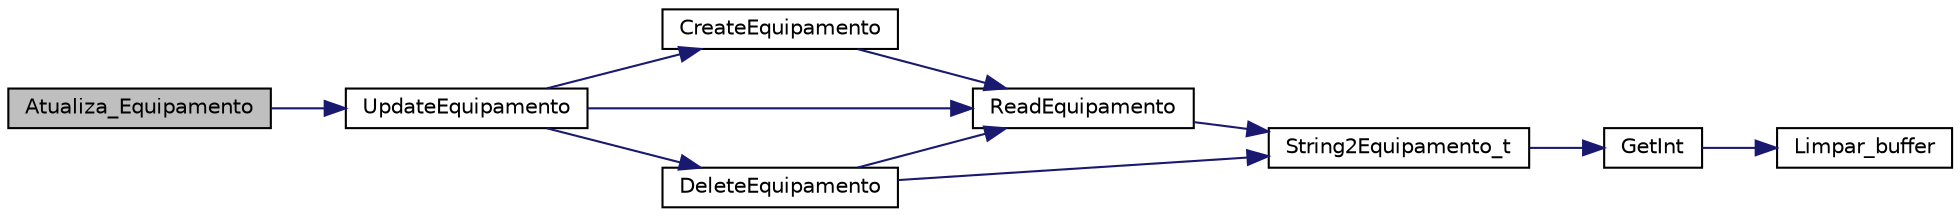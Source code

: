 digraph "Atualiza_Equipamento"
{
 // LATEX_PDF_SIZE
  edge [fontname="Helvetica",fontsize="10",labelfontname="Helvetica",labelfontsize="10"];
  node [fontname="Helvetica",fontsize="10",shape=record];
  rankdir="LR";
  Node1 [label="Atualiza_Equipamento",height=0.2,width=0.4,color="black", fillcolor="grey75", style="filled", fontcolor="black",tooltip=" "];
  Node1 -> Node2 [color="midnightblue",fontsize="10",style="solid",fontname="Helvetica"];
  Node2 [label="UpdateEquipamento",height=0.2,width=0.4,color="black", fillcolor="white", style="filled",URL="$_equipamento_8h.html#ae4c044d3610ece5da6026a8a2a837930",tooltip=" "];
  Node2 -> Node3 [color="midnightblue",fontsize="10",style="solid",fontname="Helvetica"];
  Node3 [label="CreateEquipamento",height=0.2,width=0.4,color="black", fillcolor="white", style="filled",URL="$_equipamento_8h.html#ac81e4ee1287e15773dfe7e62d210993a",tooltip=" "];
  Node3 -> Node4 [color="midnightblue",fontsize="10",style="solid",fontname="Helvetica"];
  Node4 [label="ReadEquipamento",height=0.2,width=0.4,color="black", fillcolor="white", style="filled",URL="$_equipamento_8h.html#ad591852e9b18ae97339e8b1851721635",tooltip=" "];
  Node4 -> Node5 [color="midnightblue",fontsize="10",style="solid",fontname="Helvetica"];
  Node5 [label="String2Equipamento_t",height=0.2,width=0.4,color="black", fillcolor="white", style="filled",URL="$_equipamento_8h.html#a7206bd6d250d93a24615d73e4aaac6a9",tooltip=" "];
  Node5 -> Node6 [color="midnightblue",fontsize="10",style="solid",fontname="Helvetica"];
  Node6 [label="GetInt",height=0.2,width=0.4,color="black", fillcolor="white", style="filled",URL="$_equipamento_8h.html#af33a10e452044c45a2b0c01279a47430",tooltip=" "];
  Node6 -> Node7 [color="midnightblue",fontsize="10",style="solid",fontname="Helvetica"];
  Node7 [label="Limpar_buffer",height=0.2,width=0.4,color="black", fillcolor="white", style="filled",URL="$_equipamento_8h.html#a7662232d4e826e676ec12c39ac8af870",tooltip=" "];
  Node2 -> Node8 [color="midnightblue",fontsize="10",style="solid",fontname="Helvetica"];
  Node8 [label="DeleteEquipamento",height=0.2,width=0.4,color="black", fillcolor="white", style="filled",URL="$_equipamento_8h.html#af6fc89173f09843c31c2b2d3aa055d53",tooltip=" "];
  Node8 -> Node4 [color="midnightblue",fontsize="10",style="solid",fontname="Helvetica"];
  Node8 -> Node5 [color="midnightblue",fontsize="10",style="solid",fontname="Helvetica"];
  Node2 -> Node4 [color="midnightblue",fontsize="10",style="solid",fontname="Helvetica"];
}
